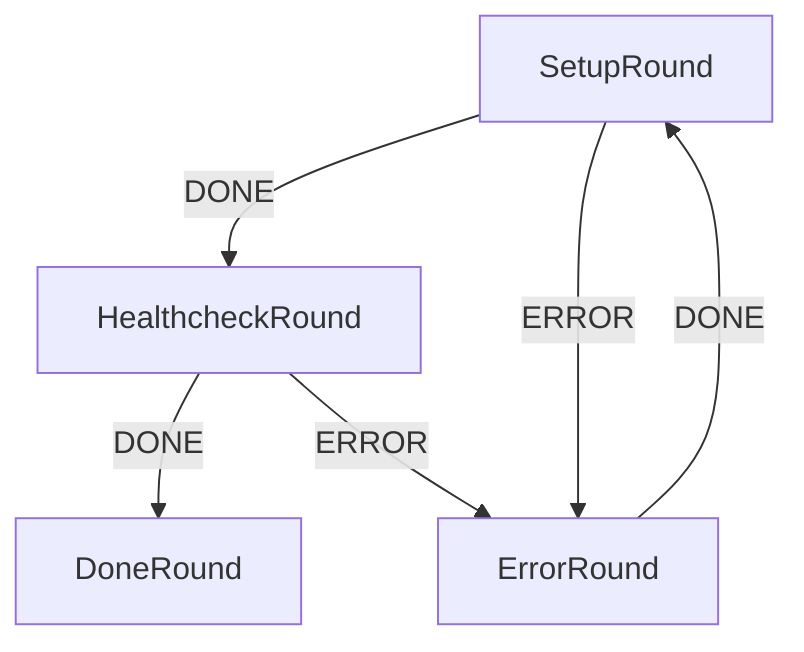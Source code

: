 graph TD
  SetupRound
  SetupRound
  HealthcheckRound
  DoneRound
  ErrorRound
  SetupRound -->|DONE| HealthcheckRound
  SetupRound -->|ERROR| ErrorRound
  HealthcheckRound -->|DONE| DoneRound
  HealthcheckRound -->|ERROR| ErrorRound
  ErrorRound -->|DONE| SetupRound